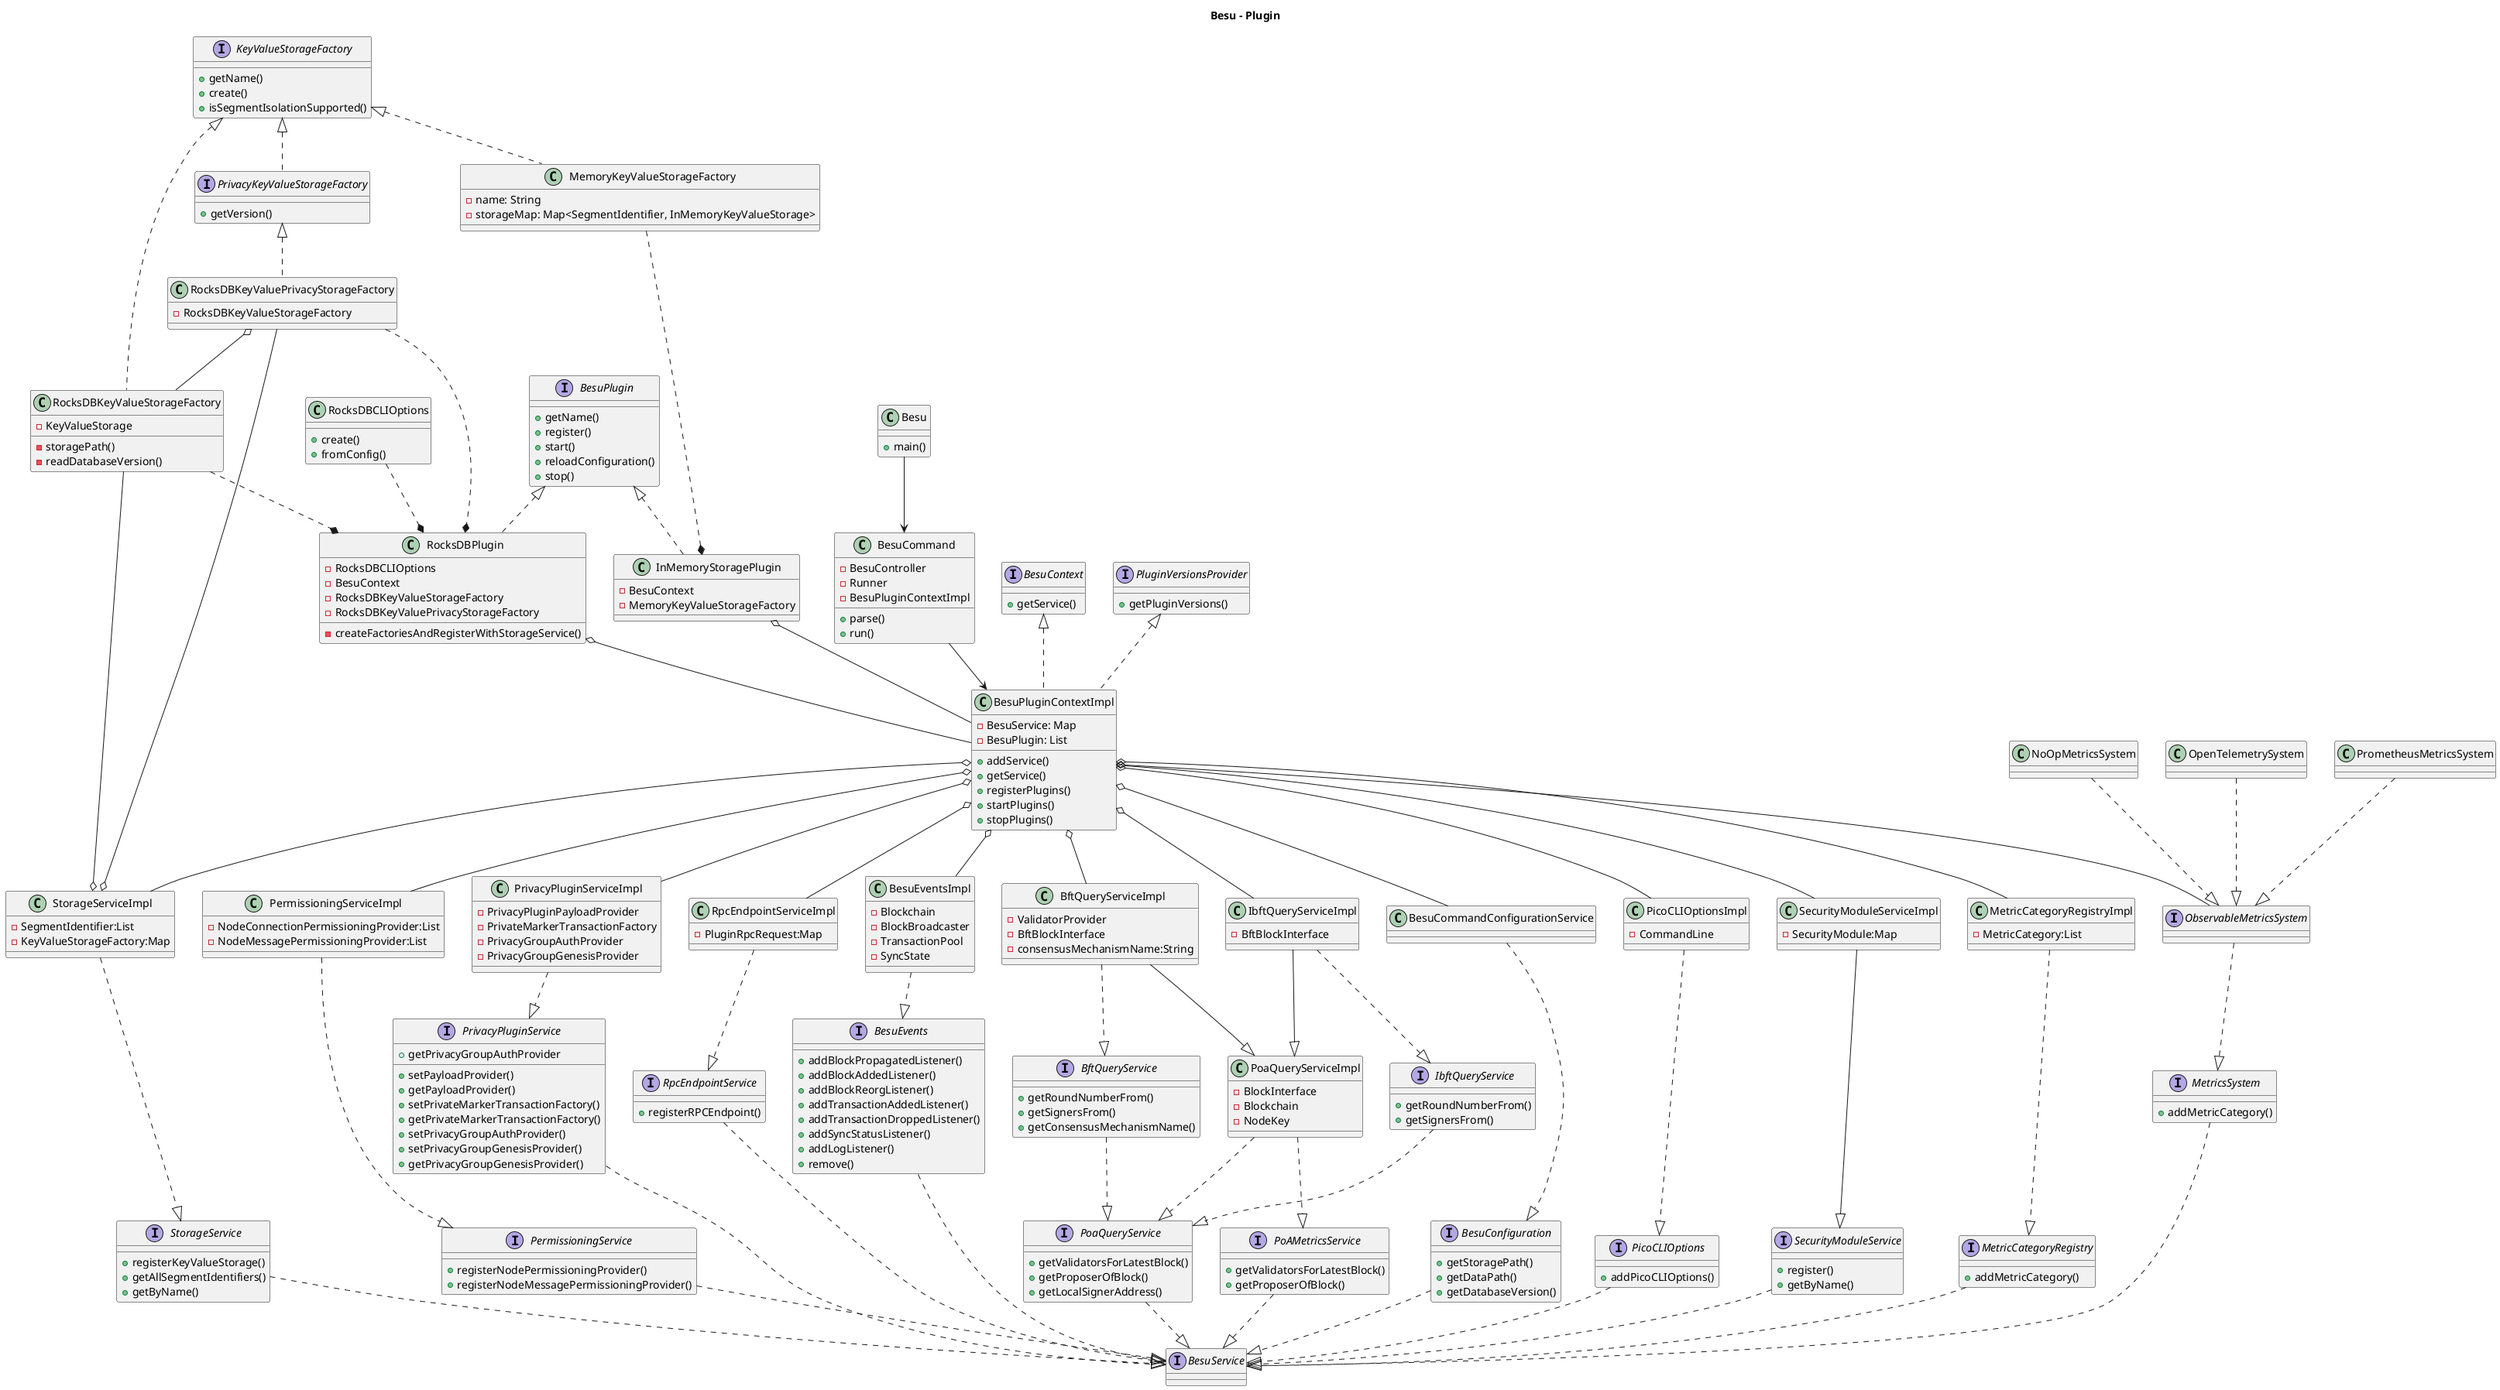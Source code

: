@startuml

title "Besu - Plugin"
scale 1.0

class Besu {
    +main()
}

class BesuCommand {
    -BesuController
    -Runner
    -BesuPluginContextImpl
    +parse()
    +run()
}

Besu --> BesuCommand
BesuCommand --> BesuPluginContextImpl

BesuContext <|.. BesuPluginContextImpl
PluginVersionsProvider <|.. BesuPluginContextImpl

interface PluginVersionsProvider {
    +getPluginVersions()
}

interface BesuContext {
    +getService()
}

class BesuPluginContextImpl {
    -BesuService: Map
    -BesuPlugin: List
    +addService()
    +getService()
    +registerPlugins()
    +startPlugins()
    +stopPlugins()
}

interface BesuPlugin {
    +getName()
    +register()
    +start()
    +reloadConfiguration()
    +stop()
}

class RocksDBCLIOptions { 
    +create()
    +fromConfig()
}

interface KeyValueStorageFactory {
    +getName()
    +create()
    +isSegmentIsolationSupported()
}

interface PrivacyKeyValueStorageFactory {
    +getVersion()
}
KeyValueStorageFactory <|.. PrivacyKeyValueStorageFactory

class RocksDBKeyValueStorageFactory {
    -KeyValueStorage
    -storagePath()
    -readDatabaseVersion()
}
KeyValueStorageFactory <|.. RocksDBKeyValueStorageFactory

class RocksDBKeyValuePrivacyStorageFactory {
    -RocksDBKeyValueStorageFactory
}
RocksDBKeyValuePrivacyStorageFactory o-- RocksDBKeyValueStorageFactory
PrivacyKeyValueStorageFactory <|.. RocksDBKeyValuePrivacyStorageFactory

class RocksDBPlugin {
    -RocksDBCLIOptions
    -BesuContext
    -RocksDBKeyValueStorageFactory
    -RocksDBKeyValuePrivacyStorageFactory
    -createFactoriesAndRegisterWithStorageService()
}

class MemoryKeyValueStorageFactory {
    -name: String
    -storageMap: Map<SegmentIdentifier, InMemoryKeyValueStorage>
}
KeyValueStorageFactory <|.. MemoryKeyValueStorageFactory

class InMemoryStoragePlugin {
    -BesuContext
    -MemoryKeyValueStorageFactory
}

interface BesuService {
}

interface BesuConfiguration {
    +getStoragePath()
    +getDataPath()
    +getDatabaseVersion()
}

class BesuCommandConfigurationService {
}

BesuPlugin <|.. RocksDBPlugin
BesuPlugin <|.. InMemoryStoragePlugin

RocksDBCLIOptions ..* RocksDBPlugin
RocksDBKeyValueStorageFactory ..* RocksDBPlugin
RocksDBKeyValuePrivacyStorageFactory ..* RocksDBPlugin

MemoryKeyValueStorageFactory ..* InMemoryStoragePlugin


RocksDBPlugin o-- BesuPluginContextImpl
InMemoryStoragePlugin o-- BesuPluginContextImpl

BesuConfiguration ..|> BesuService
BesuCommandConfigurationService ..|> BesuConfiguration
BesuPluginContextImpl o-- BesuCommandConfigurationService

interface PicoCLIOptions {
    +addPicoCLIOptions()
}

class PicoCLIOptionsImpl {
    -CommandLine
}

PicoCLIOptions ..|> BesuService
PicoCLIOptionsImpl ..|> PicoCLIOptions
BesuPluginContextImpl o-- PicoCLIOptionsImpl

interface SecurityModuleService {
    +register()
    +getByName()
}

class SecurityModuleServiceImpl {
    -SecurityModule:Map
}

SecurityModuleService ..|> BesuService
SecurityModuleServiceImpl --|> SecurityModuleService
BesuPluginContextImpl o-- SecurityModuleServiceImpl

interface StorageService {
    +registerKeyValueStorage()
    +getAllSegmentIdentifiers()
    +getByName()
}

class StorageServiceImpl {
    -SegmentIdentifier:List
    -KeyValueStorageFactory:Map
}

StorageService ..|> BesuService
StorageServiceImpl ..|> StorageService
BesuPluginContextImpl o-- StorageServiceImpl
RocksDBKeyValueStorageFactory --o StorageServiceImpl
RocksDBKeyValuePrivacyStorageFactory --o StorageServiceImpl

interface MetricCategoryRegistry {
    +addMetricCategory()
}
class MetricCategoryRegistryImpl {
    -MetricCategory:List
}
MetricCategoryRegistry ..|> BesuService
MetricCategoryRegistryImpl ..|> MetricCategoryRegistry
BesuPluginContextImpl o-- MetricCategoryRegistryImpl

interface PermissioningService {
    +registerNodePermissioningProvider()
    +registerNodeMessagePermissioningProvider()
}
class PermissioningServiceImpl {
        -NodeConnectionPermissioningProvider:List
        -NodeMessagePermissioningProvider:List
}
PermissioningService ..|> BesuService
PermissioningServiceImpl ..|> PermissioningService
BesuPluginContextImpl o-- PermissioningServiceImpl

interface PrivacyPluginService {
    +setPayloadProvider()
    +getPayloadProvider()
    +setPrivateMarkerTransactionFactory()
    +getPrivateMarkerTransactionFactory()
    +setPrivacyGroupAuthProvider()
    +getPrivacyGroupAuthProvider
    +setPrivacyGroupGenesisProvider()
    +getPrivacyGroupGenesisProvider()
}
class PrivacyPluginServiceImpl {
    -PrivacyPluginPayloadProvider
    -PrivateMarkerTransactionFactory
    -PrivacyGroupAuthProvider
    -PrivacyGroupGenesisProvider
}
PrivacyPluginService ..|> BesuService
PrivacyPluginServiceImpl ..|> PrivacyPluginService
BesuPluginContextImpl o-- PrivacyPluginServiceImpl

interface RpcEndpointService {
    +registerRPCEndpoint()
}
class RpcEndpointServiceImpl {
    -PluginRpcRequest:Map
}
RpcEndpointService ..|> BesuService
RpcEndpointServiceImpl ..|> RpcEndpointService
BesuPluginContextImpl o-- RpcEndpointServiceImpl

interface BesuEvents {
    +addBlockPropagatedListener()
    +addBlockAddedListener()
    +addBlockReorgListener()
    +addTransactionAddedListener()
    +addTransactionDroppedListener()
    +addSyncStatusListener()
    +addLogListener()
    +remove()
}
class BesuEventsImpl {
    -Blockchain
    -BlockBroadcaster
    -TransactionPool
    -SyncState
}
BesuEvents ..|> BesuService
BesuEventsImpl ..|> BesuEvents
BesuPluginContextImpl o-- BesuEventsImpl

interface MetricsSystem {
    +addMetricCategory()
}
interface ObservableMetricsSystem {
}
class NoOpMetricsSystem {}
class OpenTelemetrySystem {}
class PrometheusMetricsSystem {}
MetricsSystem ..|> BesuService
ObservableMetricsSystem ..|> MetricsSystem
BesuPluginContextImpl o-- ObservableMetricsSystem
NoOpMetricsSystem ..|> ObservableMetricsSystem
OpenTelemetrySystem ..|> ObservableMetricsSystem
PrometheusMetricsSystem ..|> ObservableMetricsSystem


interface PoAMetricsService {
    +getValidatorsForLatestBlock()
    +getProposerOfBlock()
}
PoAMetricsService ..|> BesuService
interface PoaQueryService {
    +getValidatorsForLatestBlock()
    +getProposerOfBlock()
    +getLocalSignerAddress()
}
PoaQueryService ..|> BesuService
class PoaQueryServiceImpl {
    -BlockInterface
    -Blockchain
    -NodeKey
}
PoaQueryServiceImpl ..|> PoAMetricsService
PoaQueryServiceImpl ..|> PoaQueryService

interface IbftQueryService {
    +getRoundNumberFrom()
    +getSignersFrom()
}
IbftQueryService ..|> PoaQueryService

class IbftQueryServiceImpl {
    -BftBlockInterface
}
IbftQueryServiceImpl ..|> IbftQueryService
IbftQueryServiceImpl --|> PoaQueryServiceImpl
BesuPluginContextImpl o-- IbftQueryServiceImpl

interface BftQueryService {
    +getRoundNumberFrom()
    +getSignersFrom()
    +getConsensusMechanismName()
}
class BftQueryServiceImpl {
    -ValidatorProvider
    -BftBlockInterface
    -consensusMechanismName:String
}
BftQueryService ..|> PoaQueryService
BftQueryServiceImpl ..|> BftQueryService
BftQueryServiceImpl --|> PoaQueryServiceImpl
BesuPluginContextImpl o-- BftQueryServiceImpl

@enduml